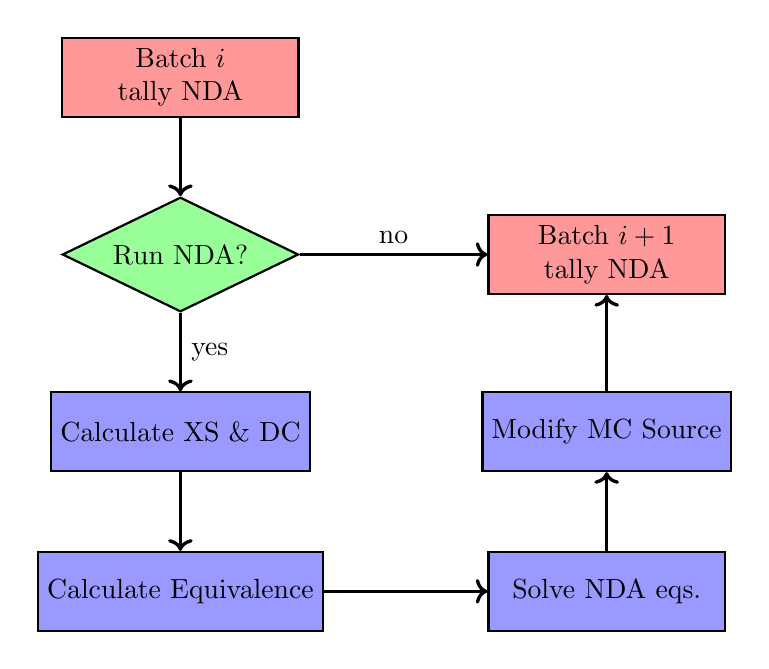 \begin{tikzpicture}
	\matrix[every node/.style={draw, thick, minimum width=3cm, minimum height=1cm, align=center}, column sep=2cm, row sep=1cm] (m) {
\node[draw, fill=red!40] (start) {Batch $i$ \\ tally NDA}; & \\
 \node[draw, diamond, aspect=2, fill=green!40] (cmfd) {Run NDA?}; & \node[draw, fill=red!40] (end) {Batch $i + 1$ \\ tally NDA};  \\
\node[draw, fill=blue!40] (xs) {Calculate XS \& DC}; & \node[draw, fill=blue!40] (modify) {Modify MC Source}; \\
\node[draw, fill=blue!40] (nonlinear) {Calculate Equivalence}; &  \node[draw, fill=blue!40] (eqs) {Solve NDA eqs.};\\
};

\begin{scope}[every path/.style={->,very thick,draw}]
        \draw (start.south) -- (cmfd.north);
        \draw (cmfd.east)  -- node[above] {no} (end.west);
        \draw (cmfd.south)  -- node[right] {yes} (xs.north);
		\draw (xs.south)  --  (nonlinear.north);
		\draw (nonlinear.east)  --  (eqs.west);
		\draw (eqs.north)  --  (modify.south);
		\draw (modify.north)  --  (end.south);
    \end{scope}

\end{tikzpicture}